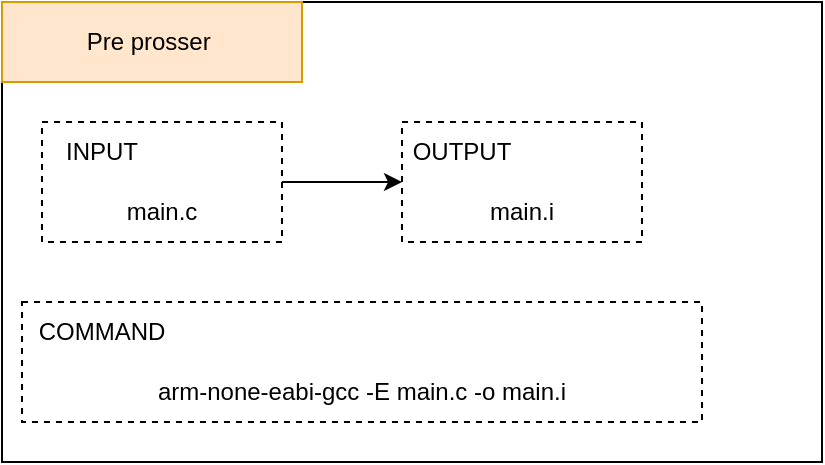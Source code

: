 <mxfile version="26.2.14">
  <diagram name="Page-1" id="BC8Oxdii62xuA8r6NCRO">
    <mxGraphModel dx="542" dy="320" grid="1" gridSize="10" guides="1" tooltips="1" connect="1" arrows="1" fold="1" page="1" pageScale="1" pageWidth="827" pageHeight="1169" math="0" shadow="0">
      <root>
        <mxCell id="0" />
        <mxCell id="1" parent="0" />
        <mxCell id="0LG0XsHrcLDaFfg-o1A3-2" value="" style="rounded=0;whiteSpace=wrap;html=1;fillColor=none;" parent="1" vertex="1">
          <mxGeometry x="170" y="30" width="410" height="230" as="geometry" />
        </mxCell>
        <mxCell id="0LG0XsHrcLDaFfg-o1A3-1" value="Pre prosser&amp;nbsp;" style="rounded=0;whiteSpace=wrap;html=1;fillColor=#ffe6cc;strokeColor=#d79b00;" parent="1" vertex="1">
          <mxGeometry x="170" y="30" width="150" height="40" as="geometry" />
        </mxCell>
        <mxCell id="0LG0XsHrcLDaFfg-o1A3-7" value="" style="group" parent="1" vertex="1" connectable="0">
          <mxGeometry x="190" y="90" width="120" height="60" as="geometry" />
        </mxCell>
        <mxCell id="0LG0XsHrcLDaFfg-o1A3-4" value="" style="rounded=0;whiteSpace=wrap;html=1;fillColor=none;dashed=1;" parent="0LG0XsHrcLDaFfg-o1A3-7" vertex="1">
          <mxGeometry width="120" height="60" as="geometry" />
        </mxCell>
        <mxCell id="0LG0XsHrcLDaFfg-o1A3-5" value="INPUT" style="text;html=1;align=center;verticalAlign=middle;whiteSpace=wrap;rounded=0;" parent="0LG0XsHrcLDaFfg-o1A3-7" vertex="1">
          <mxGeometry width="60" height="30" as="geometry" />
        </mxCell>
        <mxCell id="0LG0XsHrcLDaFfg-o1A3-6" value="main.c" style="text;html=1;align=center;verticalAlign=middle;whiteSpace=wrap;rounded=0;" parent="0LG0XsHrcLDaFfg-o1A3-7" vertex="1">
          <mxGeometry x="30" y="30" width="60" height="30" as="geometry" />
        </mxCell>
        <mxCell id="0LG0XsHrcLDaFfg-o1A3-8" value="" style="group" parent="1" vertex="1" connectable="0">
          <mxGeometry x="370" y="90" width="120" height="60" as="geometry" />
        </mxCell>
        <mxCell id="0LG0XsHrcLDaFfg-o1A3-9" value="" style="rounded=0;whiteSpace=wrap;html=1;fillColor=none;dashed=1;" parent="0LG0XsHrcLDaFfg-o1A3-8" vertex="1">
          <mxGeometry width="120" height="60" as="geometry" />
        </mxCell>
        <mxCell id="0LG0XsHrcLDaFfg-o1A3-10" value="OUTPUT" style="text;html=1;align=center;verticalAlign=middle;whiteSpace=wrap;rounded=0;" parent="0LG0XsHrcLDaFfg-o1A3-8" vertex="1">
          <mxGeometry width="60" height="30" as="geometry" />
        </mxCell>
        <mxCell id="0LG0XsHrcLDaFfg-o1A3-11" value="main.i" style="text;html=1;align=center;verticalAlign=middle;whiteSpace=wrap;rounded=0;" parent="0LG0XsHrcLDaFfg-o1A3-8" vertex="1">
          <mxGeometry x="30" y="30" width="60" height="30" as="geometry" />
        </mxCell>
        <mxCell id="0LG0XsHrcLDaFfg-o1A3-14" style="edgeStyle=orthogonalEdgeStyle;rounded=0;orthogonalLoop=1;jettySize=auto;html=1;entryX=0;entryY=0.5;entryDx=0;entryDy=0;" parent="1" source="0LG0XsHrcLDaFfg-o1A3-4" target="0LG0XsHrcLDaFfg-o1A3-9" edge="1">
          <mxGeometry relative="1" as="geometry" />
        </mxCell>
        <mxCell id="hQiSCkWojdwhhGaJqLUB-1" value="" style="group" vertex="1" connectable="0" parent="1">
          <mxGeometry x="270" y="180" width="250" height="60" as="geometry" />
        </mxCell>
        <mxCell id="hQiSCkWojdwhhGaJqLUB-2" value="" style="rounded=0;whiteSpace=wrap;html=1;fillColor=none;dashed=1;" vertex="1" parent="hQiSCkWojdwhhGaJqLUB-1">
          <mxGeometry x="-90" width="340" height="60" as="geometry" />
        </mxCell>
        <mxCell id="hQiSCkWojdwhhGaJqLUB-3" value="COMMAND" style="text;html=1;align=center;verticalAlign=middle;whiteSpace=wrap;rounded=0;" vertex="1" parent="hQiSCkWojdwhhGaJqLUB-1">
          <mxGeometry x="-90" width="80" height="30" as="geometry" />
        </mxCell>
        <mxCell id="hQiSCkWojdwhhGaJqLUB-4" value="arm-none-eabi-gcc -E main.c -o main.i" style="text;html=1;align=center;verticalAlign=middle;whiteSpace=wrap;rounded=0;" vertex="1" parent="1">
          <mxGeometry x="180" y="210" width="340" height="30" as="geometry" />
        </mxCell>
      </root>
    </mxGraphModel>
  </diagram>
</mxfile>
